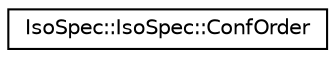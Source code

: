 digraph "Graphical Class Hierarchy"
{
  edge [fontname="Helvetica",fontsize="10",labelfontname="Helvetica",labelfontsize="10"];
  node [fontname="Helvetica",fontsize="10",shape=record];
  rankdir="LR";
  Node0 [label="IsoSpec::IsoSpec::ConfOrder",height=0.2,width=0.4,color="black", fillcolor="white", style="filled",URL="$class_iso_spec_1_1_iso_spec_1_1_conf_order.html"];
}
